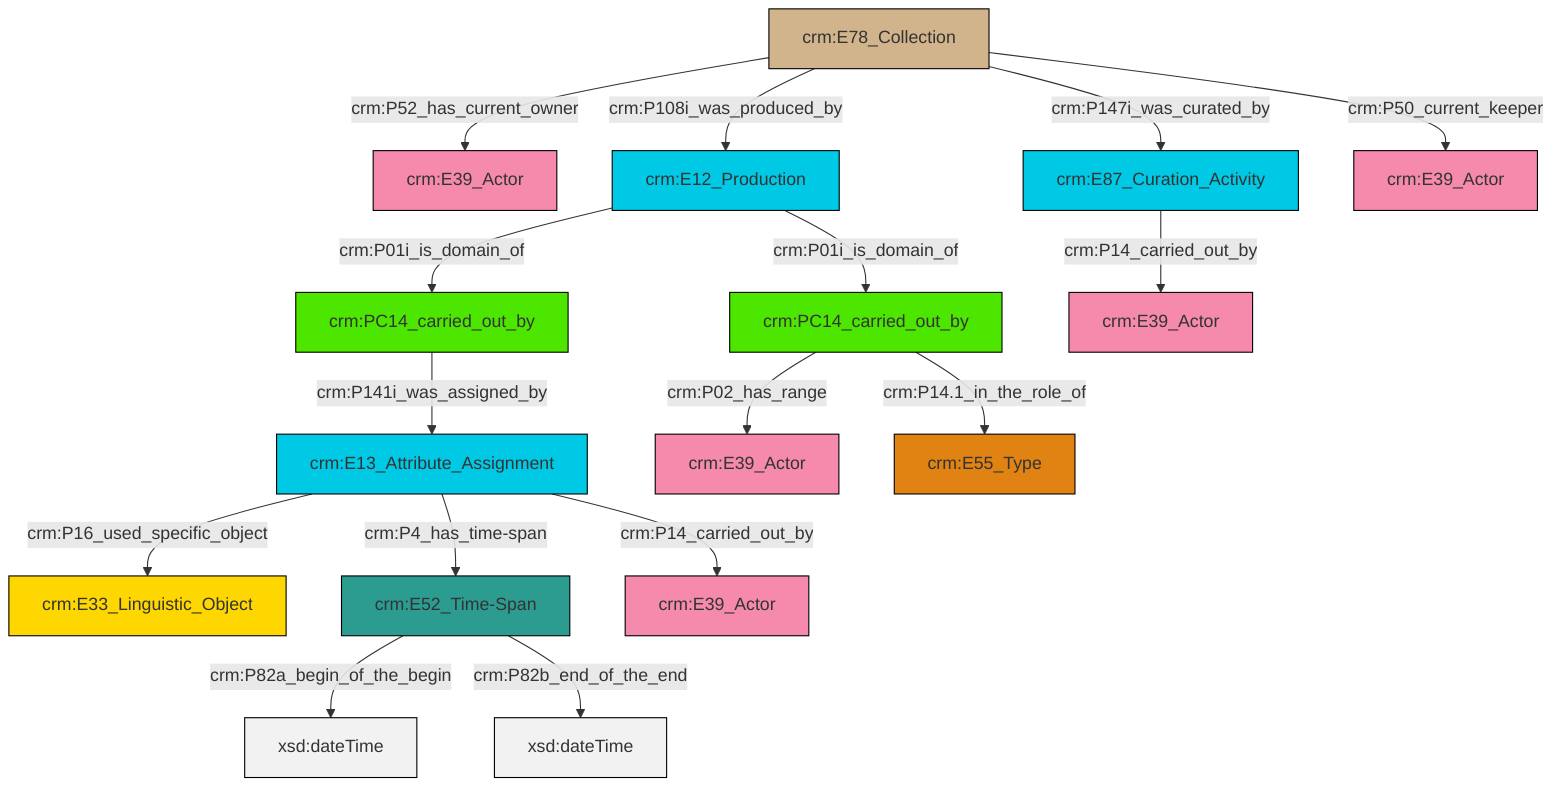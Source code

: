 graph TD
classDef Literal fill:#f2f2f2,stroke:#000000;
classDef CRM_Entity fill:#FFFFFF,stroke:#000000;
classDef Temporal_Entity fill:#00C9E6, stroke:#000000;
classDef Type fill:#E18312, stroke:#000000;
classDef Time-Span fill:#2C9C91, stroke:#000000;
classDef Appellation fill:#FFEB7F, stroke:#000000;
classDef Place fill:#008836, stroke:#000000;
classDef Persistent_Item fill:#B266B2, stroke:#000000;
classDef Conceptual_Object fill:#FFD700, stroke:#000000;
classDef Physical_Thing fill:#D2B48C, stroke:#000000;
classDef Actor fill:#f58aad, stroke:#000000;
classDef PC_Classes fill:#4ce600, stroke:#000000;
classDef Multi fill:#cccccc,stroke:#000000;

8["crm:E78_Collection"]:::Physical_Thing -->|crm:P147i_was_curated_by| 9["crm:E87_Curation_Activity"]:::Temporal_Entity
6["crm:E52_Time-Span"]:::Time-Span -->|crm:P82a_begin_of_the_begin| 12[xsd:dateTime]:::Literal
13["crm:PC14_carried_out_by"]:::PC_Classes -->|crm:P02_has_range| 14["crm:E39_Actor"]:::Actor
10["crm:E13_Attribute_Assignment"]:::Temporal_Entity -->|crm:P4_has_time-span| 6["crm:E52_Time-Span"]:::Time-Span
6["crm:E52_Time-Span"]:::Time-Span -->|crm:P82b_end_of_the_end| 20[xsd:dateTime]:::Literal
9["crm:E87_Curation_Activity"]:::Temporal_Entity -->|crm:P14_carried_out_by| 18["crm:E39_Actor"]:::Actor
8["crm:E78_Collection"]:::Physical_Thing -->|crm:P108i_was_produced_by| 15["crm:E12_Production"]:::Temporal_Entity
10["crm:E13_Attribute_Assignment"]:::Temporal_Entity -->|crm:P14_carried_out_by| 22["crm:E39_Actor"]:::Actor
4["crm:PC14_carried_out_by"]:::PC_Classes -->|crm:P141i_was_assigned_by| 10["crm:E13_Attribute_Assignment"]:::Temporal_Entity
10["crm:E13_Attribute_Assignment"]:::Temporal_Entity -->|crm:P16_used_specific_object| 2["crm:E33_Linguistic_Object"]:::Conceptual_Object
15["crm:E12_Production"]:::Temporal_Entity -->|crm:P01i_is_domain_of| 4["crm:PC14_carried_out_by"]:::PC_Classes
8["crm:E78_Collection"]:::Physical_Thing -->|crm:P52_has_current_owner| 0["crm:E39_Actor"]:::Actor
8["crm:E78_Collection"]:::Physical_Thing -->|crm:P50_current_keeper| 27["crm:E39_Actor"]:::Actor
13["crm:PC14_carried_out_by"]:::PC_Classes -->|crm:P14.1_in_the_role_of| 25["crm:E55_Type"]:::Type
15["crm:E12_Production"]:::Temporal_Entity -->|crm:P01i_is_domain_of| 13["crm:PC14_carried_out_by"]:::PC_Classes